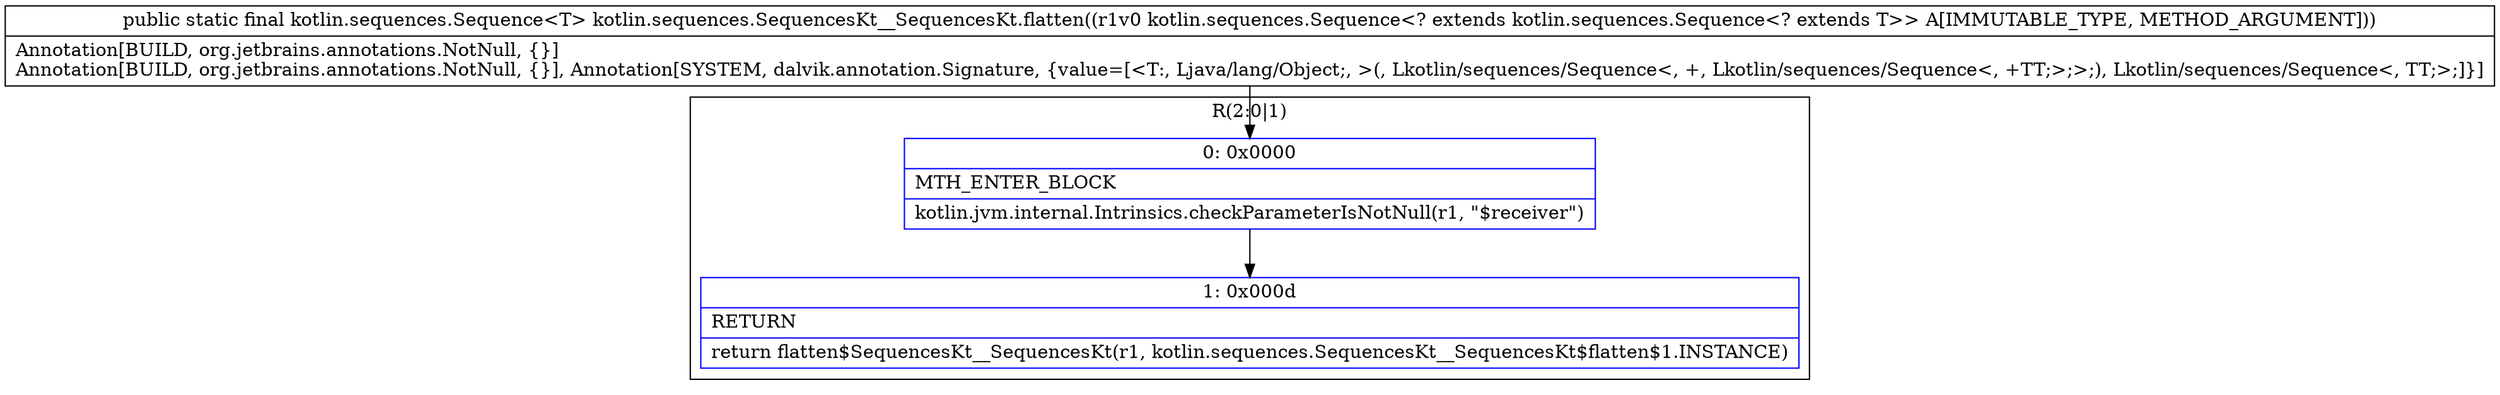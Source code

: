 digraph "CFG forkotlin.sequences.SequencesKt__SequencesKt.flatten(Lkotlin\/sequences\/Sequence;)Lkotlin\/sequences\/Sequence;" {
subgraph cluster_Region_983292078 {
label = "R(2:0|1)";
node [shape=record,color=blue];
Node_0 [shape=record,label="{0\:\ 0x0000|MTH_ENTER_BLOCK\l|kotlin.jvm.internal.Intrinsics.checkParameterIsNotNull(r1, \"$receiver\")\l}"];
Node_1 [shape=record,label="{1\:\ 0x000d|RETURN\l|return flatten$SequencesKt__SequencesKt(r1, kotlin.sequences.SequencesKt__SequencesKt$flatten$1.INSTANCE)\l}"];
}
MethodNode[shape=record,label="{public static final kotlin.sequences.Sequence\<T\> kotlin.sequences.SequencesKt__SequencesKt.flatten((r1v0 kotlin.sequences.Sequence\<? extends kotlin.sequences.Sequence\<? extends T\>\> A[IMMUTABLE_TYPE, METHOD_ARGUMENT]))  | Annotation[BUILD, org.jetbrains.annotations.NotNull, \{\}]\lAnnotation[BUILD, org.jetbrains.annotations.NotNull, \{\}], Annotation[SYSTEM, dalvik.annotation.Signature, \{value=[\<T:, Ljava\/lang\/Object;, \>(, Lkotlin\/sequences\/Sequence\<, +, Lkotlin\/sequences\/Sequence\<, +TT;\>;\>;), Lkotlin\/sequences\/Sequence\<, TT;\>;]\}]\l}"];
MethodNode -> Node_0;
Node_0 -> Node_1;
}

